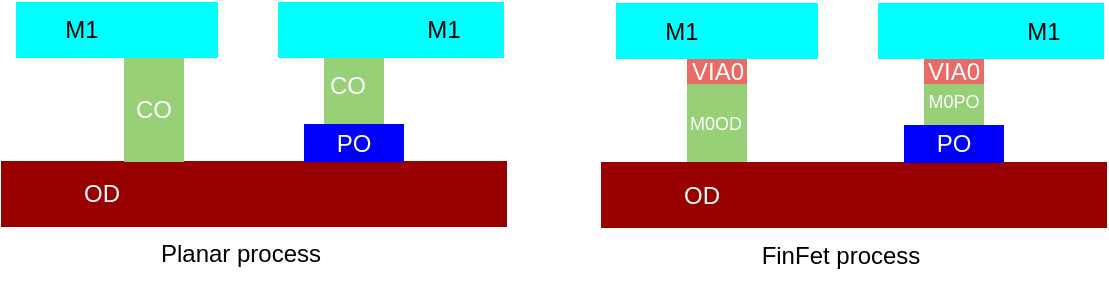 <mxfile version="16.5.6" type="device"><diagram id="Q9kjqiRqroK-FOTd2bUv" name="Page-1"><mxGraphModel dx="912" dy="564" grid="1" gridSize="10" guides="1" tooltips="1" connect="1" arrows="1" fold="1" page="1" pageScale="1" pageWidth="850" pageHeight="1100" math="0" shadow="0"><root><mxCell id="0"/><mxCell id="1" parent="0"/><mxCell id="j8JteDdJuANcYKKQf4lZ-38" value="" style="rounded=0;whiteSpace=wrap;html=1;fontSize=14;strokeColor=none;strokeWidth=3;fillColor=#97D077;" vertex="1" parent="1"><mxGeometry x="540" y="160" width="30" height="39" as="geometry"/></mxCell><mxCell id="j8JteDdJuANcYKKQf4lZ-35" value="" style="rounded=0;whiteSpace=wrap;html=1;fontSize=14;strokeColor=none;strokeWidth=3;fillColor=#EA6B66;" vertex="1" parent="1"><mxGeometry x="421.5" y="140" width="30" height="20" as="geometry"/></mxCell><mxCell id="j8JteDdJuANcYKKQf4lZ-1" value="" style="rounded=0;whiteSpace=wrap;html=1;fontSize=14;fontColor=#0000FF;strokeColor=#990000;strokeWidth=3;fillColor=#990000;" vertex="1" parent="1"><mxGeometry x="80" y="200" width="250" height="30" as="geometry"/></mxCell><mxCell id="j8JteDdJuANcYKKQf4lZ-2" value="" style="rounded=0;whiteSpace=wrap;html=1;fontSize=14;strokeColor=none;strokeWidth=3;fillColor=#97D077;" vertex="1" parent="1"><mxGeometry x="140" y="140" width="30" height="59" as="geometry"/></mxCell><mxCell id="j8JteDdJuANcYKKQf4lZ-3" value="" style="rounded=0;whiteSpace=wrap;html=1;fontSize=14;strokeColor=none;strokeWidth=3;fillColor=#0000FF;" vertex="1" parent="1"><mxGeometry x="230" y="180" width="50" height="19" as="geometry"/></mxCell><mxCell id="j8JteDdJuANcYKKQf4lZ-4" value="" style="rounded=0;whiteSpace=wrap;html=1;fontSize=14;strokeColor=none;strokeWidth=3;fillColor=#97D077;" vertex="1" parent="1"><mxGeometry x="240" y="141" width="30" height="39" as="geometry"/></mxCell><mxCell id="j8JteDdJuANcYKKQf4lZ-5" value="" style="rounded=0;whiteSpace=wrap;html=1;fontSize=9;fontColor=#FFFFFF;strokeColor=#00FFFF;strokeWidth=3;fillColor=#00FFFF;direction=south;rotation=-90;" vertex="1" parent="1"><mxGeometry x="124" y="84" width="25" height="98" as="geometry"/></mxCell><mxCell id="j8JteDdJuANcYKKQf4lZ-6" value="" style="rounded=0;whiteSpace=wrap;html=1;fontSize=9;fontColor=#FFFFFF;strokeColor=#00FFFF;strokeWidth=3;fillColor=#00FFFF;direction=south;rotation=-90;" vertex="1" parent="1"><mxGeometry x="261" y="78" width="25" height="110" as="geometry"/></mxCell><mxCell id="j8JteDdJuANcYKKQf4lZ-7" value="M1" style="text;html=1;strokeColor=none;fillColor=none;align=center;verticalAlign=middle;whiteSpace=wrap;rounded=0;dashed=1;" vertex="1" parent="1"><mxGeometry x="89" y="118" width="60" height="30" as="geometry"/></mxCell><mxCell id="j8JteDdJuANcYKKQf4lZ-8" value="M1" style="text;html=1;strokeColor=none;fillColor=none;align=center;verticalAlign=middle;whiteSpace=wrap;rounded=0;dashed=1;" vertex="1" parent="1"><mxGeometry x="270" y="118" width="60" height="30" as="geometry"/></mxCell><mxCell id="j8JteDdJuANcYKKQf4lZ-9" value="&lt;font color=&quot;#FFFFFF&quot;&gt;OD&lt;/font&gt;" style="text;html=1;strokeColor=none;fillColor=none;align=center;verticalAlign=middle;whiteSpace=wrap;rounded=0;dashed=1;" vertex="1" parent="1"><mxGeometry x="116.5" y="200" width="23.5" height="30" as="geometry"/></mxCell><mxCell id="j8JteDdJuANcYKKQf4lZ-10" value="&lt;font color=&quot;#FFFFFF&quot;&gt;CO&lt;/font&gt;" style="text;html=1;strokeColor=none;fillColor=none;align=center;verticalAlign=middle;whiteSpace=wrap;rounded=0;dashed=1;" vertex="1" parent="1"><mxGeometry x="143.25" y="158" width="23.5" height="30" as="geometry"/></mxCell><mxCell id="j8JteDdJuANcYKKQf4lZ-11" value="&lt;font color=&quot;#FFFFFF&quot;&gt;CO&lt;/font&gt;" style="text;html=1;strokeColor=none;fillColor=none;align=center;verticalAlign=middle;whiteSpace=wrap;rounded=0;dashed=1;" vertex="1" parent="1"><mxGeometry x="240" y="145.5" width="23.5" height="30" as="geometry"/></mxCell><mxCell id="j8JteDdJuANcYKKQf4lZ-12" value="&lt;font color=&quot;#FFFFFF&quot;&gt;PO&lt;/font&gt;" style="text;html=1;strokeColor=none;fillColor=none;align=center;verticalAlign=middle;whiteSpace=wrap;rounded=0;dashed=1;" vertex="1" parent="1"><mxGeometry x="243.25" y="174.5" width="23.5" height="30" as="geometry"/></mxCell><mxCell id="j8JteDdJuANcYKKQf4lZ-14" value="Planar process" style="text;html=1;strokeColor=none;fillColor=none;align=center;verticalAlign=middle;whiteSpace=wrap;rounded=0;fontColor=#000000;" vertex="1" parent="1"><mxGeometry x="143.25" y="230" width="111" height="30" as="geometry"/></mxCell><mxCell id="j8JteDdJuANcYKKQf4lZ-15" value="" style="rounded=0;whiteSpace=wrap;html=1;fontSize=14;fontColor=#0000FF;strokeColor=#990000;strokeWidth=3;fillColor=#990000;" vertex="1" parent="1"><mxGeometry x="380" y="200.5" width="250" height="30" as="geometry"/></mxCell><mxCell id="j8JteDdJuANcYKKQf4lZ-17" value="" style="rounded=0;whiteSpace=wrap;html=1;fontSize=14;strokeColor=none;strokeWidth=3;fillColor=#0000FF;" vertex="1" parent="1"><mxGeometry x="530" y="180.5" width="50" height="19" as="geometry"/></mxCell><mxCell id="j8JteDdJuANcYKKQf4lZ-18" value="" style="rounded=0;whiteSpace=wrap;html=1;fontSize=14;strokeColor=none;strokeWidth=3;fillColor=#EA6B66;" vertex="1" parent="1"><mxGeometry x="540" y="140" width="30" height="20" as="geometry"/></mxCell><mxCell id="j8JteDdJuANcYKKQf4lZ-19" value="" style="rounded=0;whiteSpace=wrap;html=1;fontSize=9;fontColor=#FFFFFF;strokeColor=#00FFFF;strokeWidth=3;fillColor=#00FFFF;direction=south;rotation=-90;" vertex="1" parent="1"><mxGeometry x="424" y="84.5" width="25" height="98" as="geometry"/></mxCell><mxCell id="j8JteDdJuANcYKKQf4lZ-20" value="" style="rounded=0;whiteSpace=wrap;html=1;fontSize=9;fontColor=#FFFFFF;strokeColor=#00FFFF;strokeWidth=3;fillColor=#00FFFF;direction=south;rotation=-90;" vertex="1" parent="1"><mxGeometry x="561" y="78.5" width="25" height="110" as="geometry"/></mxCell><mxCell id="j8JteDdJuANcYKKQf4lZ-21" value="M1" style="text;html=1;strokeColor=none;fillColor=none;align=center;verticalAlign=middle;whiteSpace=wrap;rounded=0;dashed=1;" vertex="1" parent="1"><mxGeometry x="389" y="118.5" width="60" height="30" as="geometry"/></mxCell><mxCell id="j8JteDdJuANcYKKQf4lZ-22" value="M1" style="text;html=1;strokeColor=none;fillColor=none;align=center;verticalAlign=middle;whiteSpace=wrap;rounded=0;dashed=1;" vertex="1" parent="1"><mxGeometry x="570" y="118.5" width="60" height="30" as="geometry"/></mxCell><mxCell id="j8JteDdJuANcYKKQf4lZ-23" value="&lt;font color=&quot;#FFFFFF&quot;&gt;OD&lt;/font&gt;" style="text;html=1;strokeColor=none;fillColor=none;align=center;verticalAlign=middle;whiteSpace=wrap;rounded=0;dashed=1;" vertex="1" parent="1"><mxGeometry x="416.5" y="200.5" width="23.5" height="30" as="geometry"/></mxCell><mxCell id="j8JteDdJuANcYKKQf4lZ-25" value="&lt;font color=&quot;#FFFFFF&quot;&gt;VIA0&lt;/font&gt;" style="text;html=1;strokeColor=none;fillColor=none;align=center;verticalAlign=middle;whiteSpace=wrap;rounded=0;dashed=1;" vertex="1" parent="1"><mxGeometry x="543.25" y="144" width="23.5" height="19" as="geometry"/></mxCell><mxCell id="j8JteDdJuANcYKKQf4lZ-26" value="&lt;font color=&quot;#FFFFFF&quot;&gt;PO&lt;/font&gt;" style="text;html=1;strokeColor=none;fillColor=none;align=center;verticalAlign=middle;whiteSpace=wrap;rounded=0;dashed=1;" vertex="1" parent="1"><mxGeometry x="543.25" y="175" width="23.5" height="30" as="geometry"/></mxCell><mxCell id="j8JteDdJuANcYKKQf4lZ-27" value="FinFet process" style="text;html=1;strokeColor=none;fillColor=none;align=center;verticalAlign=middle;whiteSpace=wrap;rounded=0;fontColor=#000000;" vertex="1" parent="1"><mxGeometry x="443.25" y="230.5" width="111" height="30" as="geometry"/></mxCell><mxCell id="j8JteDdJuANcYKKQf4lZ-36" value="&lt;font color=&quot;#FFFFFF&quot;&gt;VIA0&lt;/font&gt;" style="text;html=1;strokeColor=none;fillColor=none;align=center;verticalAlign=middle;whiteSpace=wrap;rounded=0;dashed=1;" vertex="1" parent="1"><mxGeometry x="424.75" y="144" width="23.5" height="19" as="geometry"/></mxCell><mxCell id="j8JteDdJuANcYKKQf4lZ-37" value="" style="rounded=0;whiteSpace=wrap;html=1;fontSize=14;strokeColor=none;strokeWidth=3;fillColor=#97D077;" vertex="1" parent="1"><mxGeometry x="421.5" y="160" width="30" height="39" as="geometry"/></mxCell><mxCell id="j8JteDdJuANcYKKQf4lZ-39" value="&lt;font style=&quot;font-size: 9px&quot; color=&quot;#FFFFFF&quot;&gt;M0OD&lt;/font&gt;" style="text;html=1;strokeColor=none;fillColor=none;align=center;verticalAlign=middle;whiteSpace=wrap;rounded=0;dashed=1;" vertex="1" parent="1"><mxGeometry x="424" y="169" width="23.5" height="19" as="geometry"/></mxCell><mxCell id="j8JteDdJuANcYKKQf4lZ-40" value="&lt;font style=&quot;font-size: 9px&quot; color=&quot;#FFFFFF&quot;&gt;M0PO&lt;/font&gt;" style="text;html=1;strokeColor=none;fillColor=none;align=center;verticalAlign=middle;whiteSpace=wrap;rounded=0;dashed=1;" vertex="1" parent="1"><mxGeometry x="543.25" y="158" width="23.5" height="19" as="geometry"/></mxCell></root></mxGraphModel></diagram></mxfile>